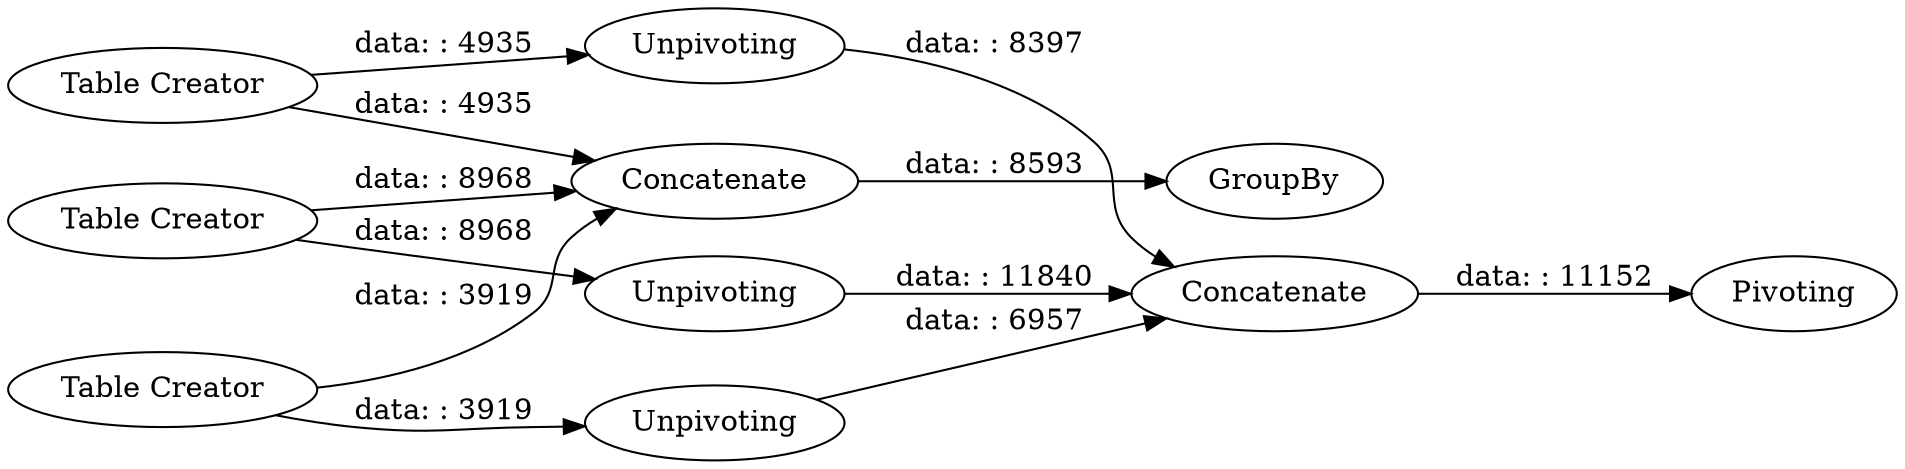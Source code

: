 digraph {
	"5732171407323650728_8" [label=Unpivoting]
	"5732171407323650728_2" [label="Table Creator"]
	"5732171407323650728_7" [label=Unpivoting]
	"5732171407323650728_6" [label=Unpivoting]
	"5732171407323650728_1" [label="Table Creator"]
	"5732171407323650728_4" [label=Concatenate]
	"5732171407323650728_5" [label=GroupBy]
	"5732171407323650728_10" [label=Pivoting]
	"5732171407323650728_9" [label=Concatenate]
	"5732171407323650728_3" [label="Table Creator"]
	"5732171407323650728_2" -> "5732171407323650728_7" [label="data: : 3919"]
	"5732171407323650728_3" -> "5732171407323650728_4" [label="data: : 4935"]
	"5732171407323650728_7" -> "5732171407323650728_9" [label="data: : 6957"]
	"5732171407323650728_9" -> "5732171407323650728_10" [label="data: : 11152"]
	"5732171407323650728_2" -> "5732171407323650728_4" [label="data: : 3919"]
	"5732171407323650728_3" -> "5732171407323650728_8" [label="data: : 4935"]
	"5732171407323650728_4" -> "5732171407323650728_5" [label="data: : 8593"]
	"5732171407323650728_1" -> "5732171407323650728_4" [label="data: : 8968"]
	"5732171407323650728_6" -> "5732171407323650728_9" [label="data: : 11840"]
	"5732171407323650728_1" -> "5732171407323650728_6" [label="data: : 8968"]
	"5732171407323650728_8" -> "5732171407323650728_9" [label="data: : 8397"]
	rankdir=LR
}
